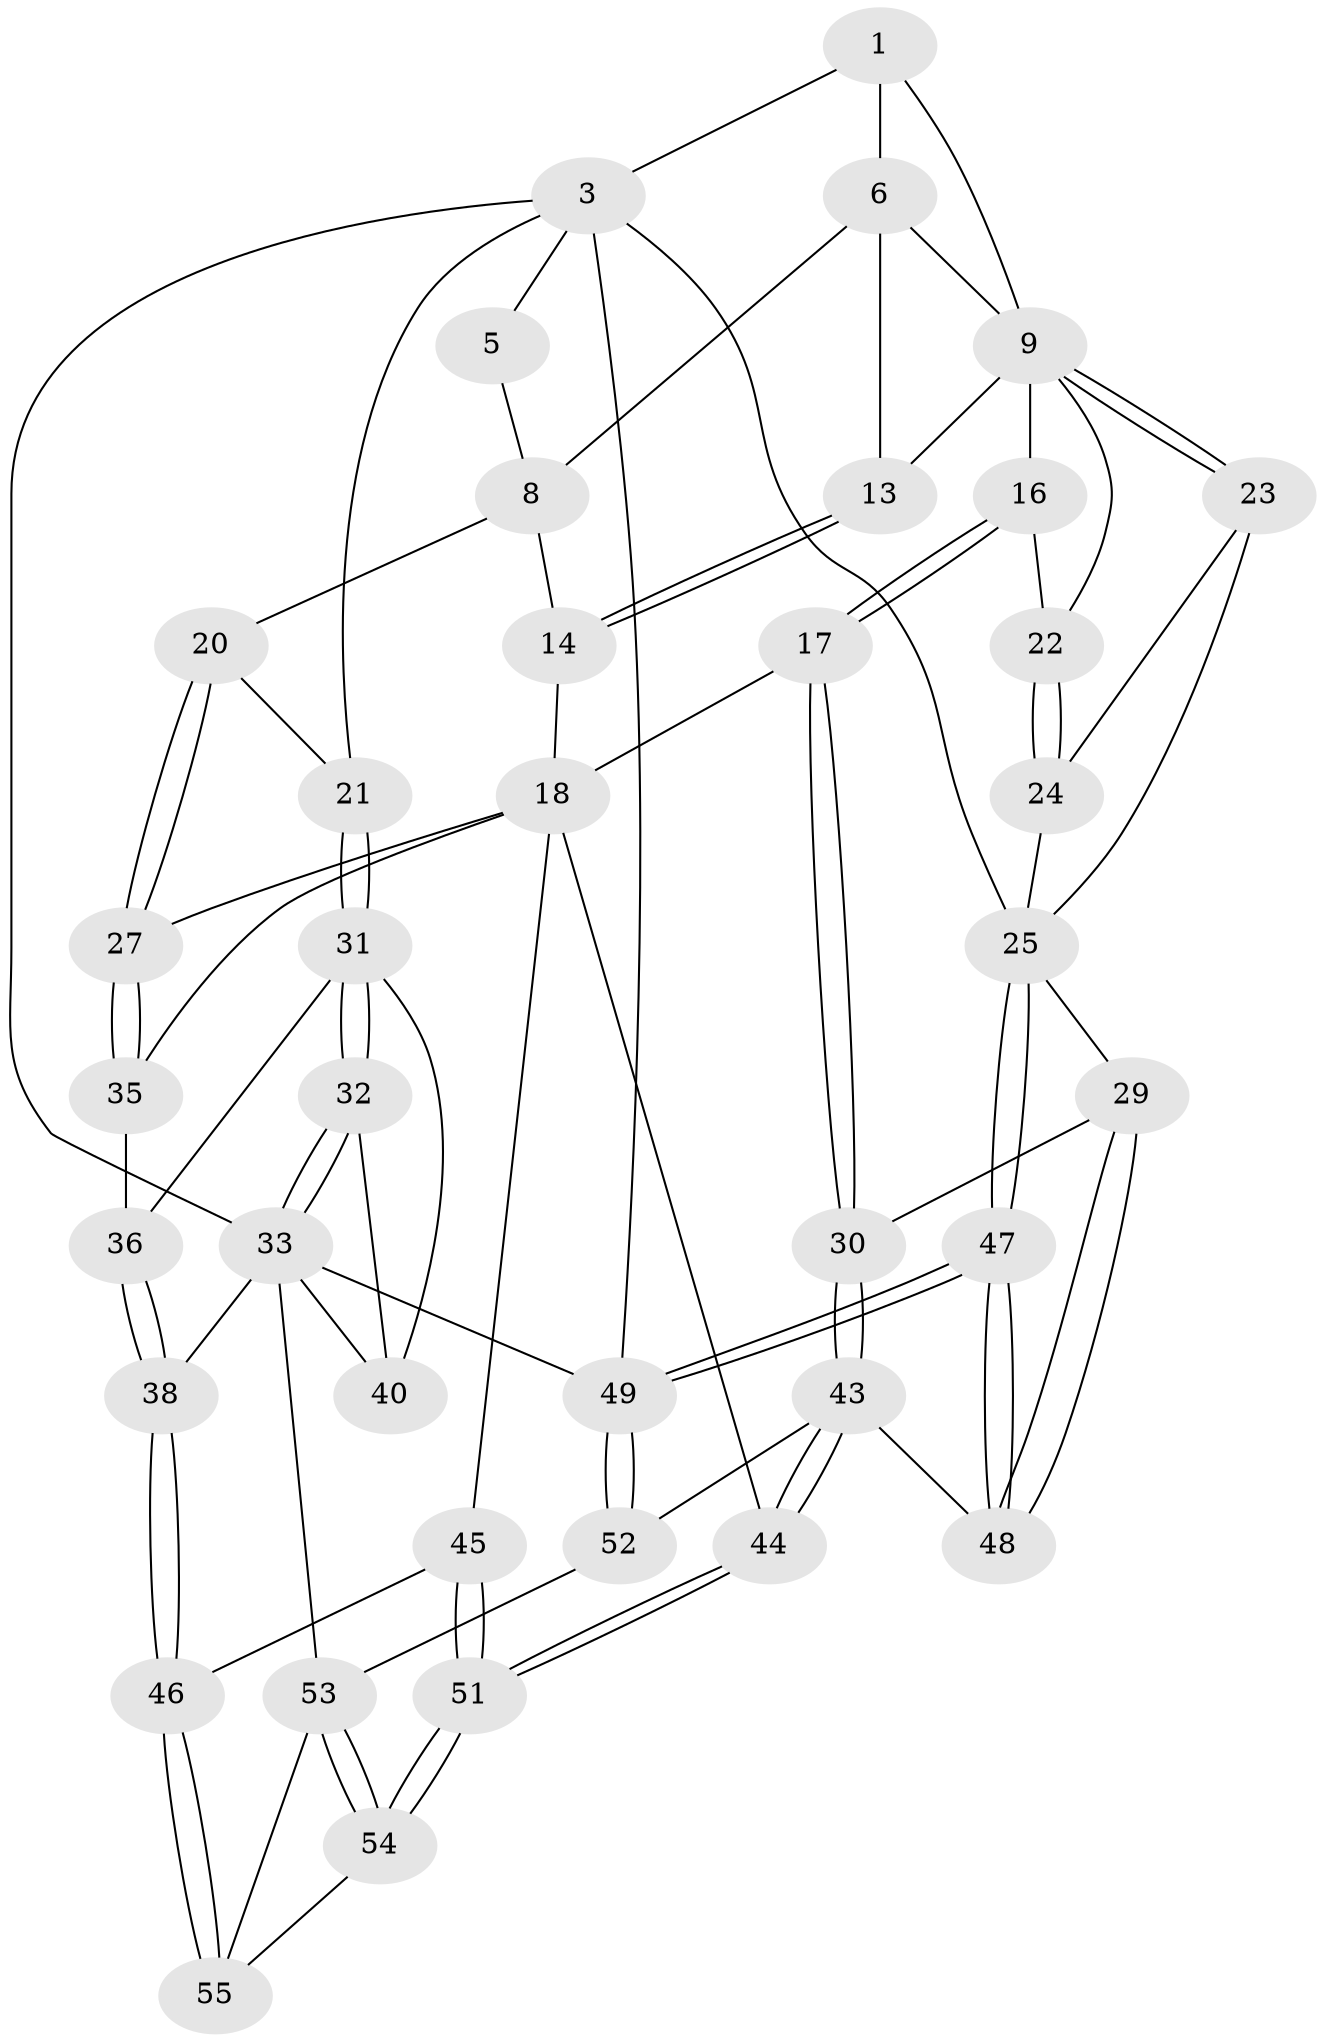 // original degree distribution, {3: 0.03571428571428571, 5: 0.5714285714285714, 4: 0.21428571428571427, 6: 0.17857142857142858}
// Generated by graph-tools (version 1.1) at 2025/21/03/04/25 18:21:19]
// undirected, 39 vertices, 92 edges
graph export_dot {
graph [start="1"]
  node [color=gray90,style=filled];
  1 [pos="+0.6120555568783838+0",super="+2"];
  3 [pos="+1+0",super="+4"];
  5 [pos="+0.25891521037076254+0"];
  6 [pos="+0.5713455896468399+0",super="+7"];
  8 [pos="+0.3659931123331687+0.16539484781266908",super="+15"];
  9 [pos="+0.7536844415322914+0.205900978898807",super="+10"];
  13 [pos="+0.5087748587968514+0.19736942837463667"];
  14 [pos="+0.43150512961788207+0.2991683805729441"];
  16 [pos="+0.5771196908663478+0.31005864316576304"];
  17 [pos="+0.4885617555312217+0.3837784895836251"];
  18 [pos="+0.44067433714246207+0.37577584193609276",super="+41+19"];
  20 [pos="+0.12864886789695604+0.17515850582054254"];
  21 [pos="+0+0"];
  22 [pos="+0.667844598096066+0.3207025345978003"];
  23 [pos="+0.7748331309300698+0.23820472503775547"];
  24 [pos="+0.7237601944352376+0.36371574423119574"];
  25 [pos="+1+0.31701815573975317",super="+26"];
  27 [pos="+0.24619614789251382+0.36628880436753275"];
  29 [pos="+0.7379147124288732+0.47632451066526055"];
  30 [pos="+0.566596487732095+0.4515238940855275"];
  31 [pos="+0+0.3219122824597959",super="+37"];
  32 [pos="+0+0.3351874701882932"];
  33 [pos="+0+0.8121669966725428",super="+34+39"];
  35 [pos="+0.19775008929573834+0.45400008074858783"];
  36 [pos="+0.10021320466382803+0.44749946083924713"];
  38 [pos="+0.1175635175073993+0.6924258861165259"];
  40 [pos="+0.06685677487696658+0.5587468759805657"];
  43 [pos="+0.5309110210518301+0.6852666783795511",super="+50"];
  44 [pos="+0.5249975982483284+0.6886852441146493"];
  45 [pos="+0.2261643130057834+0.6512637550062622"];
  46 [pos="+0.15438435258555763+0.6923469326824253"];
  47 [pos="+1+0.6155921745372934"];
  48 [pos="+0.765629386952972+0.5909657813564003"];
  49 [pos="+1+1"];
  51 [pos="+0.4570457309106321+0.7768825903563719"];
  52 [pos="+0.9320595273841324+1"];
  53 [pos="+0.5674781625441206+1",super="+56"];
  54 [pos="+0.46486434069667365+0.9101505246078484"];
  55 [pos="+0.21737067127159834+0.904267182052313"];
  1 -- 6;
  1 -- 3;
  1 -- 9;
  3 -- 25;
  3 -- 49;
  3 -- 33;
  3 -- 5;
  3 -- 21;
  5 -- 8;
  6 -- 8;
  6 -- 13;
  6 -- 9;
  8 -- 20;
  8 -- 14;
  9 -- 23;
  9 -- 23;
  9 -- 16;
  9 -- 22;
  9 -- 13;
  13 -- 14;
  13 -- 14;
  14 -- 18;
  16 -- 17;
  16 -- 17;
  16 -- 22;
  17 -- 18;
  17 -- 30;
  17 -- 30;
  18 -- 35;
  18 -- 44;
  18 -- 45;
  18 -- 27;
  20 -- 21;
  20 -- 27;
  20 -- 27;
  21 -- 31;
  21 -- 31;
  22 -- 24;
  22 -- 24;
  23 -- 24;
  23 -- 25;
  24 -- 25;
  25 -- 47;
  25 -- 47;
  25 -- 29;
  27 -- 35;
  27 -- 35;
  29 -- 30;
  29 -- 48;
  29 -- 48;
  30 -- 43;
  30 -- 43;
  31 -- 32;
  31 -- 32;
  31 -- 40;
  31 -- 36;
  32 -- 33;
  32 -- 33;
  32 -- 40;
  33 -- 49;
  33 -- 53;
  33 -- 40;
  33 -- 38;
  35 -- 36;
  36 -- 38;
  36 -- 38;
  38 -- 46;
  38 -- 46;
  43 -- 44;
  43 -- 44;
  43 -- 48;
  43 -- 52;
  44 -- 51;
  44 -- 51;
  45 -- 46;
  45 -- 51;
  45 -- 51;
  46 -- 55;
  46 -- 55;
  47 -- 48;
  47 -- 48;
  47 -- 49;
  47 -- 49;
  49 -- 52;
  49 -- 52;
  51 -- 54;
  51 -- 54;
  52 -- 53;
  53 -- 54;
  53 -- 54;
  53 -- 55;
  54 -- 55;
}
